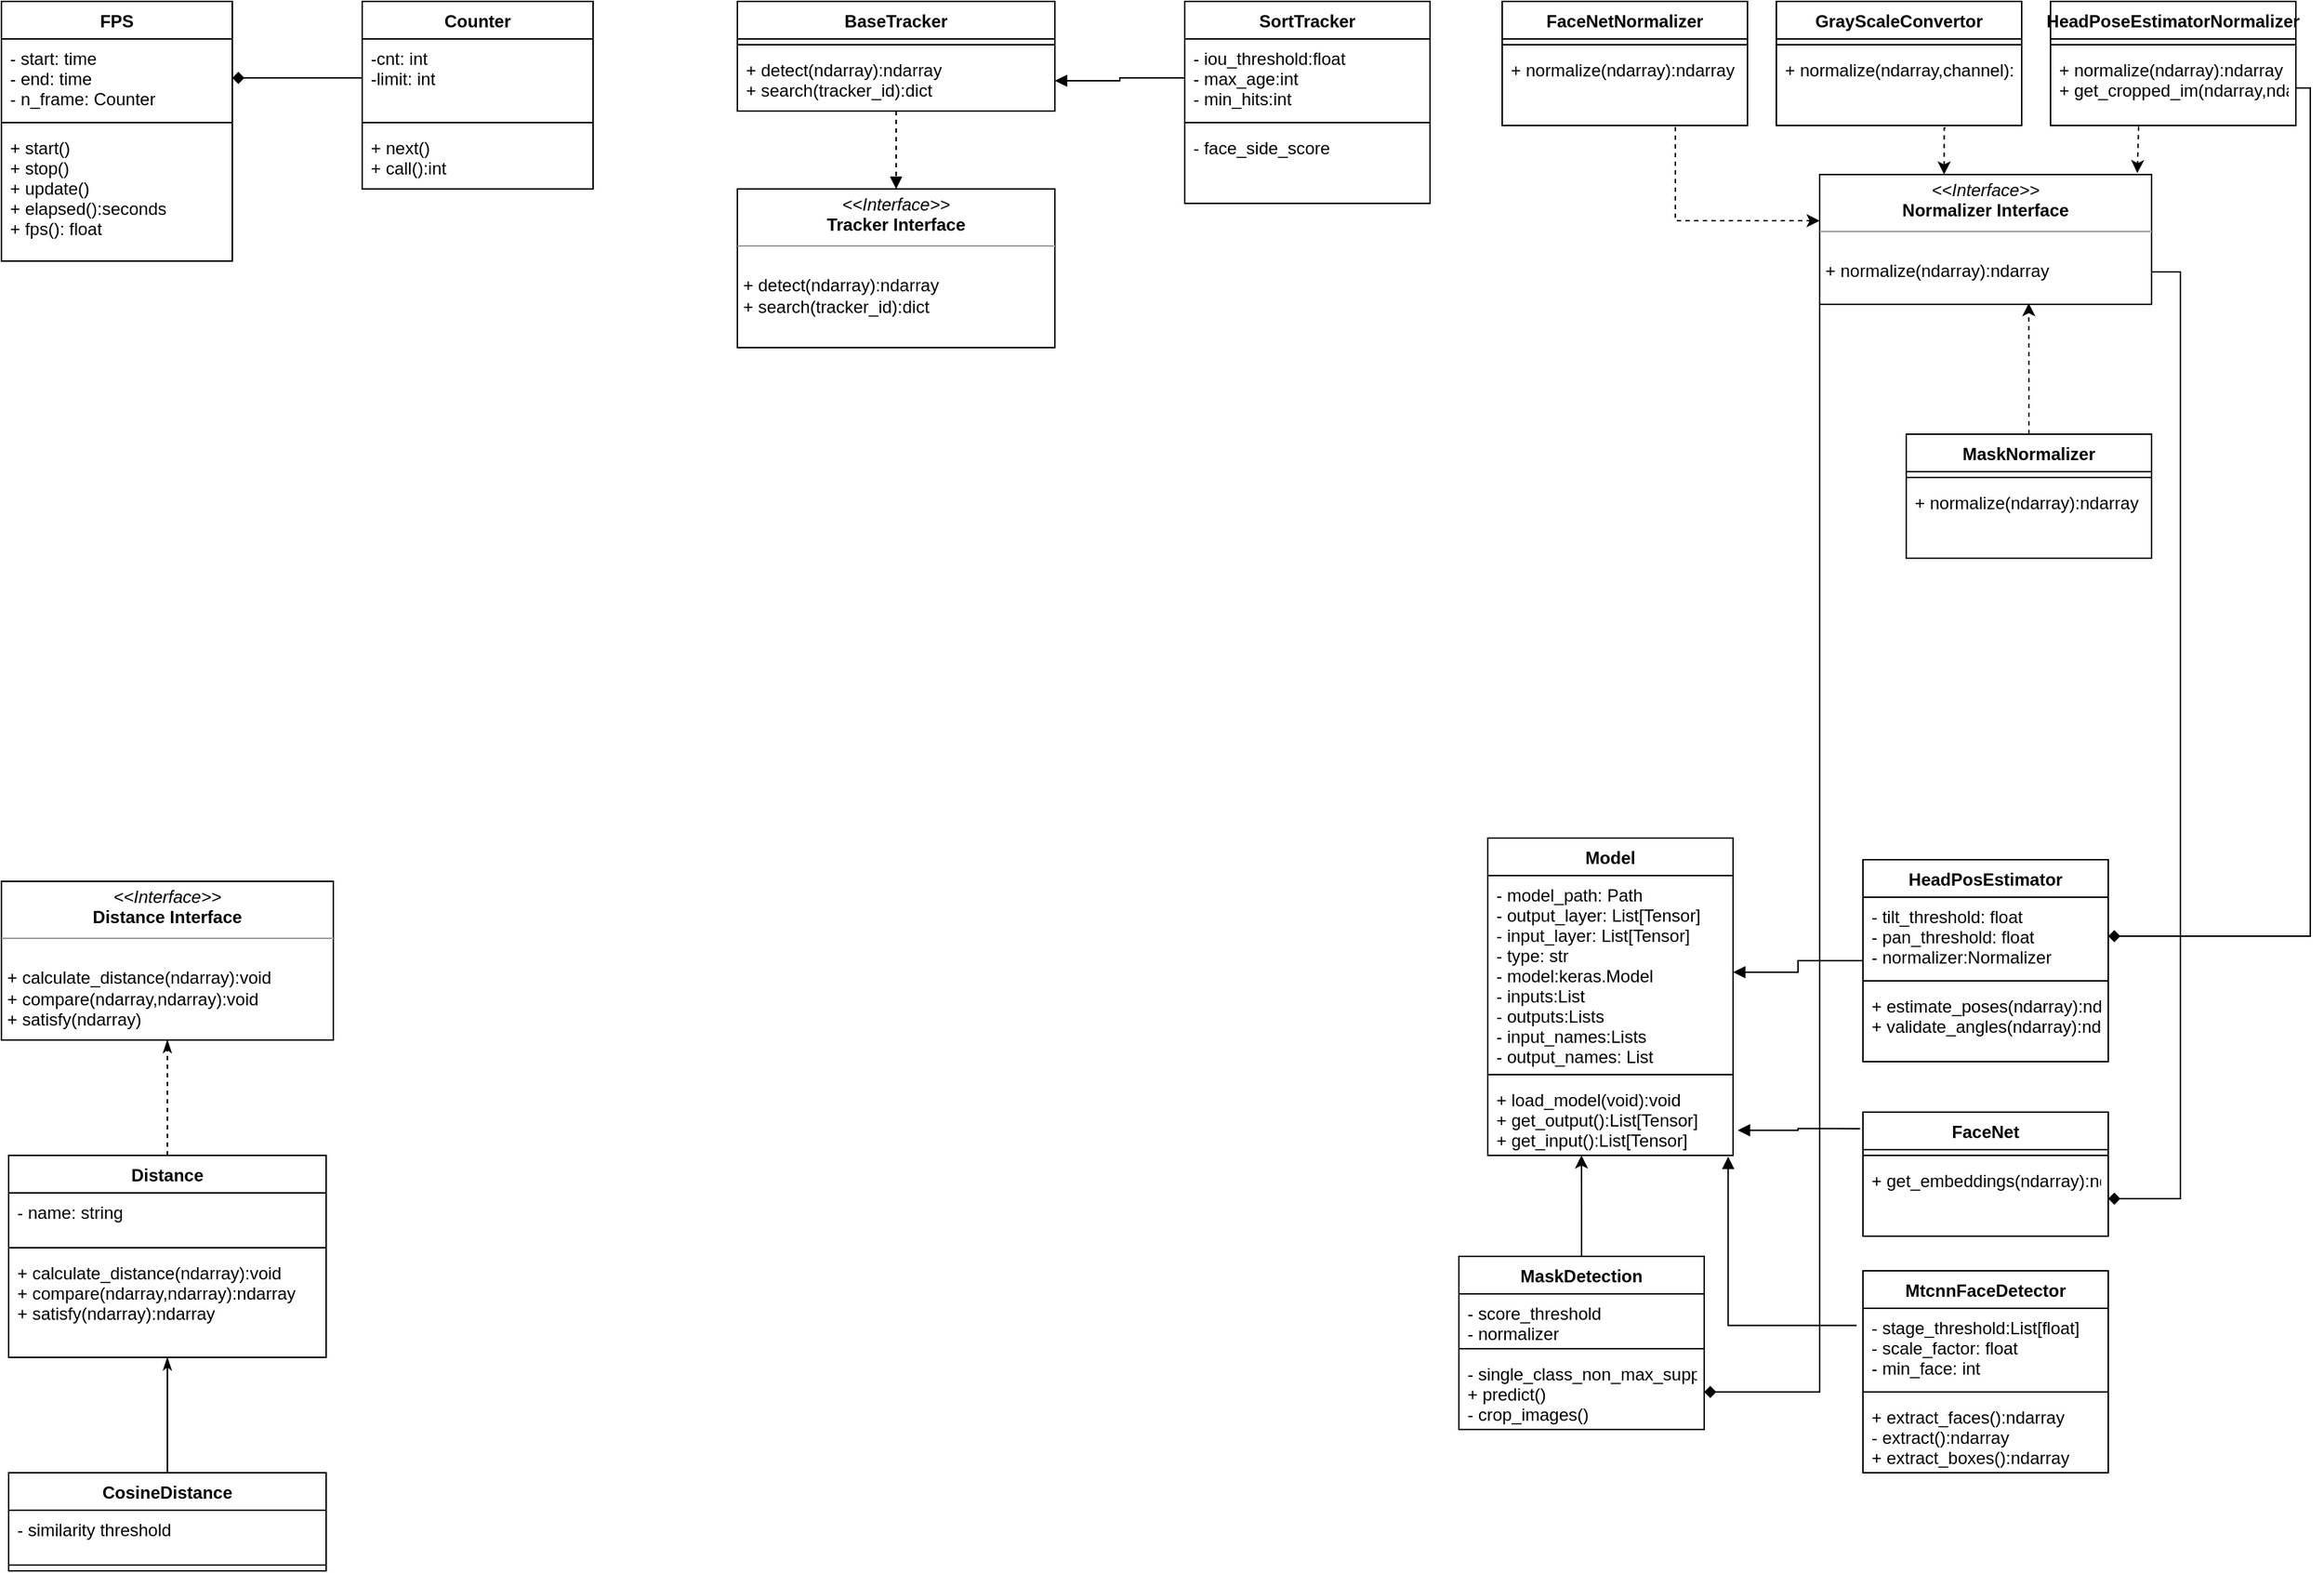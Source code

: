 <mxfile version="14.6.13" type="device" pages="2"><diagram id="ioDx4t1kLR7PihDhKr9o" name="Class Diagram"><mxGraphModel dx="2770" dy="1200" grid="1" gridSize="10" guides="1" tooltips="1" connect="1" arrows="1" fold="1" page="1" pageScale="1" pageWidth="1654" pageHeight="1169" math="0" shadow="0"><root><mxCell id="0"/><mxCell id="1" parent="0"/><mxCell id="wreu2PSSmDpoRhw2Tl52-1" value="FPS" style="swimlane;fontStyle=1;align=center;verticalAlign=top;childLayout=stackLayout;horizontal=1;startSize=26;horizontalStack=0;resizeParent=1;resizeParentMax=0;resizeLast=0;collapsible=1;marginBottom=0;" parent="1" vertex="1"><mxGeometry x="40" y="40" width="160" height="180" as="geometry"/></mxCell><mxCell id="wreu2PSSmDpoRhw2Tl52-2" value="- start: time&#10;- end: time&#10;- n_frame: Counter&#10;" style="text;strokeColor=none;fillColor=none;align=left;verticalAlign=top;spacingLeft=4;spacingRight=4;overflow=hidden;rotatable=0;points=[[0,0.5],[1,0.5]];portConstraint=eastwest;" parent="wreu2PSSmDpoRhw2Tl52-1" vertex="1"><mxGeometry y="26" width="160" height="54" as="geometry"/></mxCell><mxCell id="wreu2PSSmDpoRhw2Tl52-3" value="" style="line;strokeWidth=1;fillColor=none;align=left;verticalAlign=middle;spacingTop=-1;spacingLeft=3;spacingRight=3;rotatable=0;labelPosition=right;points=[];portConstraint=eastwest;" parent="wreu2PSSmDpoRhw2Tl52-1" vertex="1"><mxGeometry y="80" width="160" height="8" as="geometry"/></mxCell><mxCell id="wreu2PSSmDpoRhw2Tl52-4" value="+ start()&#10;+ stop()&#10;+ update()&#10;+ elapsed():seconds&#10;+ fps(): float" style="text;strokeColor=none;fillColor=none;align=left;verticalAlign=top;spacingLeft=4;spacingRight=4;overflow=hidden;rotatable=0;points=[[0,0.5],[1,0.5]];portConstraint=eastwest;" parent="wreu2PSSmDpoRhw2Tl52-1" vertex="1"><mxGeometry y="88" width="160" height="92" as="geometry"/></mxCell><mxCell id="wreu2PSSmDpoRhw2Tl52-5" value="Counter" style="swimlane;fontStyle=1;align=center;verticalAlign=top;childLayout=stackLayout;horizontal=1;startSize=26;horizontalStack=0;resizeParent=1;resizeParentMax=0;resizeLast=0;collapsible=1;marginBottom=0;" parent="1" vertex="1"><mxGeometry x="290" y="40" width="160" height="130" as="geometry"/></mxCell><mxCell id="wreu2PSSmDpoRhw2Tl52-6" value="-cnt: int &#10;-limit: int" style="text;strokeColor=none;fillColor=none;align=left;verticalAlign=top;spacingLeft=4;spacingRight=4;overflow=hidden;rotatable=0;points=[[0,0.5],[1,0.5]];portConstraint=eastwest;" parent="wreu2PSSmDpoRhw2Tl52-5" vertex="1"><mxGeometry y="26" width="160" height="54" as="geometry"/></mxCell><mxCell id="wreu2PSSmDpoRhw2Tl52-7" value="" style="line;strokeWidth=1;fillColor=none;align=left;verticalAlign=middle;spacingTop=-1;spacingLeft=3;spacingRight=3;rotatable=0;labelPosition=right;points=[];portConstraint=eastwest;" parent="wreu2PSSmDpoRhw2Tl52-5" vertex="1"><mxGeometry y="80" width="160" height="8" as="geometry"/></mxCell><mxCell id="wreu2PSSmDpoRhw2Tl52-8" value="+ next()&#10;+ call():int" style="text;strokeColor=none;fillColor=none;align=left;verticalAlign=top;spacingLeft=4;spacingRight=4;overflow=hidden;rotatable=0;points=[[0,0.5],[1,0.5]];portConstraint=eastwest;" parent="wreu2PSSmDpoRhw2Tl52-5" vertex="1"><mxGeometry y="88" width="160" height="42" as="geometry"/></mxCell><mxCell id="wreu2PSSmDpoRhw2Tl52-9" style="edgeStyle=orthogonalEdgeStyle;rounded=0;orthogonalLoop=1;jettySize=auto;html=1;endArrow=diamond;endFill=1;" parent="1" source="wreu2PSSmDpoRhw2Tl52-6" target="wreu2PSSmDpoRhw2Tl52-2" edge="1"><mxGeometry relative="1" as="geometry"/></mxCell><mxCell id="wreu2PSSmDpoRhw2Tl52-21" style="edgeStyle=orthogonalEdgeStyle;rounded=0;orthogonalLoop=1;jettySize=auto;html=1;entryX=0.5;entryY=1;entryDx=0;entryDy=0;endArrow=classicThin;endFill=1;dashed=1;" parent="1" source="wreu2PSSmDpoRhw2Tl52-10" target="wreu2PSSmDpoRhw2Tl52-20" edge="1"><mxGeometry relative="1" as="geometry"/></mxCell><mxCell id="wreu2PSSmDpoRhw2Tl52-10" value="Distance" style="swimlane;fontStyle=1;align=center;verticalAlign=top;childLayout=stackLayout;horizontal=1;startSize=26;horizontalStack=0;resizeParent=1;resizeParentMax=0;resizeLast=0;collapsible=1;marginBottom=0;" parent="1" vertex="1"><mxGeometry x="45" y="840" width="220" height="140" as="geometry"/></mxCell><mxCell id="wreu2PSSmDpoRhw2Tl52-11" value="- name: string" style="text;strokeColor=none;fillColor=none;align=left;verticalAlign=top;spacingLeft=4;spacingRight=4;overflow=hidden;rotatable=0;points=[[0,0.5],[1,0.5]];portConstraint=eastwest;" parent="wreu2PSSmDpoRhw2Tl52-10" vertex="1"><mxGeometry y="26" width="220" height="34" as="geometry"/></mxCell><mxCell id="wreu2PSSmDpoRhw2Tl52-12" value="" style="line;strokeWidth=1;fillColor=none;align=left;verticalAlign=middle;spacingTop=-1;spacingLeft=3;spacingRight=3;rotatable=0;labelPosition=right;points=[];portConstraint=eastwest;" parent="wreu2PSSmDpoRhw2Tl52-10" vertex="1"><mxGeometry y="60" width="220" height="8" as="geometry"/></mxCell><mxCell id="wreu2PSSmDpoRhw2Tl52-13" value="+ calculate_distance(ndarray):void&#10;+ compare(ndarray,ndarray):ndarray&#10;+ satisfy(ndarray):ndarray" style="text;strokeColor=none;fillColor=none;align=left;verticalAlign=top;spacingLeft=4;spacingRight=4;overflow=hidden;rotatable=0;points=[[0,0.5],[1,0.5]];portConstraint=eastwest;" parent="wreu2PSSmDpoRhw2Tl52-10" vertex="1"><mxGeometry y="68" width="220" height="72" as="geometry"/></mxCell><mxCell id="wreu2PSSmDpoRhw2Tl52-18" style="edgeStyle=orthogonalEdgeStyle;rounded=0;orthogonalLoop=1;jettySize=auto;html=1;entryX=0.5;entryY=1;entryDx=0;entryDy=0;endArrow=classicThin;endFill=1;" parent="1" source="wreu2PSSmDpoRhw2Tl52-14" target="wreu2PSSmDpoRhw2Tl52-10" edge="1"><mxGeometry relative="1" as="geometry"/></mxCell><mxCell id="wreu2PSSmDpoRhw2Tl52-14" value="CosineDistance" style="swimlane;fontStyle=1;align=center;verticalAlign=top;childLayout=stackLayout;horizontal=1;startSize=26;horizontalStack=0;resizeParent=1;resizeParentMax=0;resizeLast=0;collapsible=1;marginBottom=0;" parent="1" vertex="1"><mxGeometry x="45" y="1060" width="220" height="68" as="geometry"/></mxCell><mxCell id="wreu2PSSmDpoRhw2Tl52-15" value="- similarity threshold" style="text;strokeColor=none;fillColor=none;align=left;verticalAlign=top;spacingLeft=4;spacingRight=4;overflow=hidden;rotatable=0;points=[[0,0.5],[1,0.5]];portConstraint=eastwest;" parent="wreu2PSSmDpoRhw2Tl52-14" vertex="1"><mxGeometry y="26" width="220" height="34" as="geometry"/></mxCell><mxCell id="wreu2PSSmDpoRhw2Tl52-16" value="" style="line;strokeWidth=1;fillColor=none;align=left;verticalAlign=middle;spacingTop=-1;spacingLeft=3;spacingRight=3;rotatable=0;labelPosition=right;points=[];portConstraint=eastwest;" parent="wreu2PSSmDpoRhw2Tl52-14" vertex="1"><mxGeometry y="60" width="220" height="8" as="geometry"/></mxCell><mxCell id="wreu2PSSmDpoRhw2Tl52-20" value="&lt;p style=&quot;margin: 0px ; margin-top: 4px ; text-align: center&quot;&gt;&lt;i&gt;&amp;lt;&amp;lt;Interface&amp;gt;&amp;gt;&lt;/i&gt;&lt;br&gt;&lt;b&gt;Distance Interface&lt;/b&gt;&lt;/p&gt;&lt;hr size=&quot;1&quot;&gt;&lt;p style=&quot;margin: 0px ; margin-left: 4px&quot;&gt;&lt;br&gt;&lt;/p&gt;&lt;p style=&quot;margin: 0px ; margin-left: 4px&quot;&gt;+ calculate_distance(ndarray):void&lt;br&gt;&lt;/p&gt;&lt;p style=&quot;margin: 0px ; margin-left: 4px&quot;&gt;+ compare(ndarray,ndarray):void&lt;/p&gt;&lt;p style=&quot;margin: 0px ; margin-left: 4px&quot;&gt;+ satisfy(ndarray)&lt;/p&gt;" style="verticalAlign=top;align=left;overflow=fill;fontSize=12;fontFamily=Helvetica;html=1;" parent="1" vertex="1"><mxGeometry x="40" y="650" width="230" height="110" as="geometry"/></mxCell><mxCell id="wreu2PSSmDpoRhw2Tl52-26" value="Model" style="swimlane;fontStyle=1;align=center;verticalAlign=top;childLayout=stackLayout;horizontal=1;startSize=26;horizontalStack=0;resizeParent=1;resizeParentMax=0;resizeLast=0;collapsible=1;marginBottom=0;" parent="1" vertex="1"><mxGeometry x="1070" y="620" width="170" height="220" as="geometry"/></mxCell><mxCell id="wreu2PSSmDpoRhw2Tl52-27" value="- model_path: Path&#10;- output_layer: List[Tensor]&#10;- input_layer: List[Tensor]&#10;- type: str&#10;- model:keras.Model&#10;- inputs:List&#10;- outputs:Lists&#10;- input_names:Lists&#10;- output_names: List" style="text;strokeColor=none;fillColor=none;align=left;verticalAlign=top;spacingLeft=4;spacingRight=4;overflow=hidden;rotatable=0;points=[[0,0.5],[1,0.5]];portConstraint=eastwest;" parent="wreu2PSSmDpoRhw2Tl52-26" vertex="1"><mxGeometry y="26" width="170" height="134" as="geometry"/></mxCell><mxCell id="wreu2PSSmDpoRhw2Tl52-28" value="" style="line;strokeWidth=1;fillColor=none;align=left;verticalAlign=middle;spacingTop=-1;spacingLeft=3;spacingRight=3;rotatable=0;labelPosition=right;points=[];portConstraint=eastwest;" parent="wreu2PSSmDpoRhw2Tl52-26" vertex="1"><mxGeometry y="160" width="170" height="8" as="geometry"/></mxCell><mxCell id="wreu2PSSmDpoRhw2Tl52-29" value="+ load_model(void):void&#10;+ get_output():List[Tensor]&#10;+ get_input():List[Tensor]" style="text;strokeColor=none;fillColor=none;align=left;verticalAlign=top;spacingLeft=4;spacingRight=4;overflow=hidden;rotatable=0;points=[[0,0.5],[1,0.5]];portConstraint=eastwest;" parent="wreu2PSSmDpoRhw2Tl52-26" vertex="1"><mxGeometry y="168" width="170" height="52" as="geometry"/></mxCell><mxCell id="K_kBjda8ro2qMRVL2PFs-5" style="edgeStyle=orthogonalEdgeStyle;rounded=0;orthogonalLoop=1;jettySize=auto;html=1;entryX=0.98;entryY=1.016;entryDx=0;entryDy=0;entryPerimeter=0;endArrow=block;endFill=1;exitX=-0.026;exitY=0.22;exitDx=0;exitDy=0;exitPerimeter=0;" parent="1" source="K_kBjda8ro2qMRVL2PFs-2" target="wreu2PSSmDpoRhw2Tl52-29" edge="1"><mxGeometry relative="1" as="geometry"/></mxCell><mxCell id="K_kBjda8ro2qMRVL2PFs-1" value="MtcnnFaceDetector" style="swimlane;fontStyle=1;align=center;verticalAlign=top;childLayout=stackLayout;horizontal=1;startSize=26;horizontalStack=0;resizeParent=1;resizeParentMax=0;resizeLast=0;collapsible=1;marginBottom=0;" parent="1" vertex="1"><mxGeometry x="1330" y="920" width="170" height="140" as="geometry"/></mxCell><mxCell id="K_kBjda8ro2qMRVL2PFs-2" value="- stage_threshold:List[float]&#10;- scale_factor: float&#10;- min_face: int" style="text;strokeColor=none;fillColor=none;align=left;verticalAlign=top;spacingLeft=4;spacingRight=4;overflow=hidden;rotatable=0;points=[[0,0.5],[1,0.5]];portConstraint=eastwest;" parent="K_kBjda8ro2qMRVL2PFs-1" vertex="1"><mxGeometry y="26" width="170" height="54" as="geometry"/></mxCell><mxCell id="K_kBjda8ro2qMRVL2PFs-3" value="" style="line;strokeWidth=1;fillColor=none;align=left;verticalAlign=middle;spacingTop=-1;spacingLeft=3;spacingRight=3;rotatable=0;labelPosition=right;points=[];portConstraint=eastwest;" parent="K_kBjda8ro2qMRVL2PFs-1" vertex="1"><mxGeometry y="80" width="170" height="8" as="geometry"/></mxCell><mxCell id="K_kBjda8ro2qMRVL2PFs-4" value="+ extract_faces():ndarray&#10;- extract():ndarray&#10;+ extract_boxes():ndarray" style="text;strokeColor=none;fillColor=none;align=left;verticalAlign=top;spacingLeft=4;spacingRight=4;overflow=hidden;rotatable=0;points=[[0,0.5],[1,0.5]];portConstraint=eastwest;" parent="K_kBjda8ro2qMRVL2PFs-1" vertex="1"><mxGeometry y="88" width="170" height="52" as="geometry"/></mxCell><mxCell id="K_kBjda8ro2qMRVL2PFs-12" style="edgeStyle=orthogonalEdgeStyle;rounded=0;orthogonalLoop=1;jettySize=auto;html=1;exitX=-0.012;exitY=0.133;exitDx=0;exitDy=0;entryX=1.019;entryY=0.665;entryDx=0;entryDy=0;entryPerimeter=0;endArrow=block;endFill=1;exitPerimeter=0;" parent="1" source="K_kBjda8ro2qMRVL2PFs-6" target="wreu2PSSmDpoRhw2Tl52-29" edge="1"><mxGeometry relative="1" as="geometry"/></mxCell><mxCell id="K_kBjda8ro2qMRVL2PFs-6" value="FaceNet" style="swimlane;fontStyle=1;align=center;verticalAlign=top;childLayout=stackLayout;horizontal=1;startSize=26;horizontalStack=0;resizeParent=1;resizeParentMax=0;resizeLast=0;collapsible=1;marginBottom=0;" parent="1" vertex="1"><mxGeometry x="1330" y="810" width="170" height="86" as="geometry"/></mxCell><mxCell id="K_kBjda8ro2qMRVL2PFs-8" value="" style="line;strokeWidth=1;fillColor=none;align=left;verticalAlign=middle;spacingTop=-1;spacingLeft=3;spacingRight=3;rotatable=0;labelPosition=right;points=[];portConstraint=eastwest;" parent="K_kBjda8ro2qMRVL2PFs-6" vertex="1"><mxGeometry y="26" width="170" height="8" as="geometry"/></mxCell><mxCell id="K_kBjda8ro2qMRVL2PFs-9" value="+ get_embeddings(ndarray):ndarray" style="text;strokeColor=none;fillColor=none;align=left;verticalAlign=top;spacingLeft=4;spacingRight=4;overflow=hidden;rotatable=0;points=[[0,0.5],[1,0.5]];portConstraint=eastwest;" parent="K_kBjda8ro2qMRVL2PFs-6" vertex="1"><mxGeometry y="34" width="170" height="52" as="geometry"/></mxCell><mxCell id="K_kBjda8ro2qMRVL2PFs-25" value="&lt;p style=&quot;margin: 0px ; margin-top: 4px ; text-align: center&quot;&gt;&lt;i&gt;&amp;lt;&amp;lt;Interface&amp;gt;&amp;gt;&lt;/i&gt;&lt;br&gt;&lt;b&gt;Normalizer Interface&lt;/b&gt;&lt;/p&gt;&lt;hr size=&quot;1&quot;&gt;&lt;p style=&quot;margin: 0px ; margin-left: 4px&quot;&gt;&lt;br&gt;&lt;/p&gt;&lt;p style=&quot;margin: 0px ; margin-left: 4px&quot;&gt;+ normalize(ndarray):ndarray&lt;/p&gt;" style="verticalAlign=top;align=left;overflow=fill;fontSize=12;fontFamily=Helvetica;html=1;" parent="1" vertex="1"><mxGeometry x="1300" y="160" width="230" height="90" as="geometry"/></mxCell><mxCell id="K_kBjda8ro2qMRVL2PFs-30" style="edgeStyle=orthogonalEdgeStyle;rounded=0;orthogonalLoop=1;jettySize=auto;html=1;dashed=1;entryX=0;entryY=0.356;entryDx=0;entryDy=0;entryPerimeter=0;exitX=0.706;exitY=1.019;exitDx=0;exitDy=0;exitPerimeter=0;" parent="1" source="K_kBjda8ro2qMRVL2PFs-29" target="K_kBjda8ro2qMRVL2PFs-25" edge="1"><mxGeometry relative="1" as="geometry"><mxPoint x="1180" y="400" as="targetPoint"/></mxGeometry></mxCell><mxCell id="K_kBjda8ro2qMRVL2PFs-26" value="FaceNetNormalizer" style="swimlane;fontStyle=1;align=center;verticalAlign=top;childLayout=stackLayout;horizontal=1;startSize=26;horizontalStack=0;resizeParent=1;resizeParentMax=0;resizeLast=0;collapsible=1;marginBottom=0;" parent="1" vertex="1"><mxGeometry x="1080" y="40" width="170" height="86" as="geometry"/></mxCell><mxCell id="K_kBjda8ro2qMRVL2PFs-28" value="" style="line;strokeWidth=1;fillColor=none;align=left;verticalAlign=middle;spacingTop=-1;spacingLeft=3;spacingRight=3;rotatable=0;labelPosition=right;points=[];portConstraint=eastwest;" parent="K_kBjda8ro2qMRVL2PFs-26" vertex="1"><mxGeometry y="26" width="170" height="8" as="geometry"/></mxCell><mxCell id="K_kBjda8ro2qMRVL2PFs-29" value="+ normalize(ndarray):ndarray" style="text;strokeColor=none;fillColor=none;align=left;verticalAlign=top;spacingLeft=4;spacingRight=4;overflow=hidden;rotatable=0;points=[[0,0.5],[1,0.5]];portConstraint=eastwest;" parent="K_kBjda8ro2qMRVL2PFs-26" vertex="1"><mxGeometry y="34" width="170" height="52" as="geometry"/></mxCell><mxCell id="K_kBjda8ro2qMRVL2PFs-31" style="edgeStyle=orthogonalEdgeStyle;rounded=0;orthogonalLoop=1;jettySize=auto;html=1;entryX=1;entryY=0.5;entryDx=0;entryDy=0;endArrow=diamond;endFill=1;exitX=1;exitY=0.75;exitDx=0;exitDy=0;" parent="1" source="K_kBjda8ro2qMRVL2PFs-25" target="K_kBjda8ro2qMRVL2PFs-9" edge="1"><mxGeometry relative="1" as="geometry"/></mxCell><mxCell id="K_kBjda8ro2qMRVL2PFs-36" style="edgeStyle=orthogonalEdgeStyle;rounded=0;orthogonalLoop=1;jettySize=auto;html=1;endArrow=block;endFill=1;entryX=1;entryY=0.5;entryDx=0;entryDy=0;" parent="1" source="K_kBjda8ro2qMRVL2PFs-32" target="wreu2PSSmDpoRhw2Tl52-27" edge="1"><mxGeometry relative="1" as="geometry"/></mxCell><mxCell id="K_kBjda8ro2qMRVL2PFs-32" value="HeadPosEstimator" style="swimlane;fontStyle=1;align=center;verticalAlign=top;childLayout=stackLayout;horizontal=1;startSize=26;horizontalStack=0;resizeParent=1;resizeParentMax=0;resizeLast=0;collapsible=1;marginBottom=0;" parent="1" vertex="1"><mxGeometry x="1330" y="635" width="170" height="140" as="geometry"/></mxCell><mxCell id="K_kBjda8ro2qMRVL2PFs-33" value="- tilt_threshold: float&#10;- pan_threshold: float&#10;- normalizer:Normalizer" style="text;strokeColor=none;fillColor=none;align=left;verticalAlign=top;spacingLeft=4;spacingRight=4;overflow=hidden;rotatable=0;points=[[0,0.5],[1,0.5]];portConstraint=eastwest;" parent="K_kBjda8ro2qMRVL2PFs-32" vertex="1"><mxGeometry y="26" width="170" height="54" as="geometry"/></mxCell><mxCell id="K_kBjda8ro2qMRVL2PFs-34" value="" style="line;strokeWidth=1;fillColor=none;align=left;verticalAlign=middle;spacingTop=-1;spacingLeft=3;spacingRight=3;rotatable=0;labelPosition=right;points=[];portConstraint=eastwest;" parent="K_kBjda8ro2qMRVL2PFs-32" vertex="1"><mxGeometry y="80" width="170" height="8" as="geometry"/></mxCell><mxCell id="K_kBjda8ro2qMRVL2PFs-35" value="+ estimate_poses(ndarray):ndarray&#10;+ validate_angles(ndarray):ndarray" style="text;strokeColor=none;fillColor=none;align=left;verticalAlign=top;spacingLeft=4;spacingRight=4;overflow=hidden;rotatable=0;points=[[0,0.5],[1,0.5]];portConstraint=eastwest;" parent="K_kBjda8ro2qMRVL2PFs-32" vertex="1"><mxGeometry y="88" width="170" height="52" as="geometry"/></mxCell><mxCell id="3ZrQH54ywRHe5PkX6HpF-2" style="edgeStyle=orthogonalEdgeStyle;rounded=0;orthogonalLoop=1;jettySize=auto;html=1;exitX=0.5;exitY=1;exitDx=0;exitDy=0;entryX=0.5;entryY=0;entryDx=0;entryDy=0;dashed=1;endArrow=block;endFill=1;" parent="1" source="MUkswdJ3Oth9H6Z5eM94-1" target="3ZrQH54ywRHe5PkX6HpF-1" edge="1"><mxGeometry relative="1" as="geometry"/></mxCell><mxCell id="MUkswdJ3Oth9H6Z5eM94-1" value="BaseTracker" style="swimlane;fontStyle=1;align=center;verticalAlign=top;childLayout=stackLayout;horizontal=1;startSize=26;horizontalStack=0;resizeParent=1;resizeParentMax=0;resizeLast=0;collapsible=1;marginBottom=0;" parent="1" vertex="1"><mxGeometry x="550" y="40" width="220" height="76" as="geometry"/></mxCell><mxCell id="MUkswdJ3Oth9H6Z5eM94-3" value="" style="line;strokeWidth=1;fillColor=none;align=left;verticalAlign=middle;spacingTop=-1;spacingLeft=3;spacingRight=3;rotatable=0;labelPosition=right;points=[];portConstraint=eastwest;" parent="MUkswdJ3Oth9H6Z5eM94-1" vertex="1"><mxGeometry y="26" width="220" height="8" as="geometry"/></mxCell><mxCell id="MUkswdJ3Oth9H6Z5eM94-4" value="+ detect(ndarray):ndarray&#10;+ search(tracker_id):dict" style="text;strokeColor=none;fillColor=none;align=left;verticalAlign=top;spacingLeft=4;spacingRight=4;overflow=hidden;rotatable=0;points=[[0,0.5],[1,0.5]];portConstraint=eastwest;" parent="MUkswdJ3Oth9H6Z5eM94-1" vertex="1"><mxGeometry y="34" width="220" height="42" as="geometry"/></mxCell><mxCell id="3ZrQH54ywRHe5PkX6HpF-1" value="&lt;p style=&quot;margin: 0px ; margin-top: 4px ; text-align: center&quot;&gt;&lt;i&gt;&amp;lt;&amp;lt;Interface&amp;gt;&amp;gt;&lt;/i&gt;&lt;br&gt;&lt;b&gt;Tracker Interface&lt;/b&gt;&lt;/p&gt;&lt;hr size=&quot;1&quot;&gt;&lt;p style=&quot;margin: 0px ; margin-left: 4px&quot;&gt;&lt;br&gt;&lt;/p&gt;&lt;p style=&quot;margin: 0px ; margin-left: 4px&quot;&gt;+ detect(ndarray):ndarray&lt;br style=&quot;padding: 0px ; margin: 0px&quot;&gt;+ search(tracker_id):dict&lt;br&gt;&lt;/p&gt;" style="verticalAlign=top;align=left;overflow=fill;fontSize=12;fontFamily=Helvetica;html=1;" parent="1" vertex="1"><mxGeometry x="550" y="170" width="220" height="110" as="geometry"/></mxCell><mxCell id="3ZrQH54ywRHe5PkX6HpF-3" value="SortTracker" style="swimlane;fontStyle=1;align=center;verticalAlign=top;childLayout=stackLayout;horizontal=1;startSize=26;horizontalStack=0;resizeParent=1;resizeParentMax=0;resizeLast=0;collapsible=1;marginBottom=0;" parent="1" vertex="1"><mxGeometry x="860" y="40" width="170" height="140" as="geometry"/></mxCell><mxCell id="3ZrQH54ywRHe5PkX6HpF-4" value="- iou_threshold:float&#10;- max_age:int&#10;- min_hits:int" style="text;strokeColor=none;fillColor=none;align=left;verticalAlign=top;spacingLeft=4;spacingRight=4;overflow=hidden;rotatable=0;points=[[0,0.5],[1,0.5]];portConstraint=eastwest;" parent="3ZrQH54ywRHe5PkX6HpF-3" vertex="1"><mxGeometry y="26" width="170" height="54" as="geometry"/></mxCell><mxCell id="3ZrQH54ywRHe5PkX6HpF-5" value="" style="line;strokeWidth=1;fillColor=none;align=left;verticalAlign=middle;spacingTop=-1;spacingLeft=3;spacingRight=3;rotatable=0;labelPosition=right;points=[];portConstraint=eastwest;" parent="3ZrQH54ywRHe5PkX6HpF-3" vertex="1"><mxGeometry y="80" width="170" height="8" as="geometry"/></mxCell><mxCell id="3ZrQH54ywRHe5PkX6HpF-6" value="- face_side_score" style="text;strokeColor=none;fillColor=none;align=left;verticalAlign=top;spacingLeft=4;spacingRight=4;overflow=hidden;rotatable=0;points=[[0,0.5],[1,0.5]];portConstraint=eastwest;" parent="3ZrQH54ywRHe5PkX6HpF-3" vertex="1"><mxGeometry y="88" width="170" height="52" as="geometry"/></mxCell><mxCell id="3ZrQH54ywRHe5PkX6HpF-7" style="edgeStyle=orthogonalEdgeStyle;rounded=0;orthogonalLoop=1;jettySize=auto;html=1;entryX=1;entryY=0.5;entryDx=0;entryDy=0;endArrow=block;endFill=1;" parent="1" source="3ZrQH54ywRHe5PkX6HpF-4" target="MUkswdJ3Oth9H6Z5eM94-4" edge="1"><mxGeometry relative="1" as="geometry"/></mxCell><mxCell id="-sRBtA_p7bg485yX3z_8-4" style="edgeStyle=orthogonalEdgeStyle;rounded=0;orthogonalLoop=1;jettySize=auto;html=1;exitX=0.69;exitY=1.032;exitDx=0;exitDy=0;entryX=0.375;entryY=0;entryDx=0;entryDy=0;dashed=1;entryPerimeter=0;exitPerimeter=0;" parent="1" source="-sRBtA_p7bg485yX3z_8-3" target="K_kBjda8ro2qMRVL2PFs-25" edge="1"><mxGeometry relative="1" as="geometry"/></mxCell><mxCell id="-sRBtA_p7bg485yX3z_8-1" value="GrayScaleConvertor" style="swimlane;fontStyle=1;align=center;verticalAlign=top;childLayout=stackLayout;horizontal=1;startSize=26;horizontalStack=0;resizeParent=1;resizeParentMax=0;resizeLast=0;collapsible=1;marginBottom=0;" parent="1" vertex="1"><mxGeometry x="1270" y="40" width="170" height="86" as="geometry"/></mxCell><mxCell id="-sRBtA_p7bg485yX3z_8-2" value="" style="line;strokeWidth=1;fillColor=none;align=left;verticalAlign=middle;spacingTop=-1;spacingLeft=3;spacingRight=3;rotatable=0;labelPosition=right;points=[];portConstraint=eastwest;" parent="-sRBtA_p7bg485yX3z_8-1" vertex="1"><mxGeometry y="26" width="170" height="8" as="geometry"/></mxCell><mxCell id="-sRBtA_p7bg485yX3z_8-3" value="+ normalize(ndarray,channel):ndarray" style="text;strokeColor=none;fillColor=none;align=left;verticalAlign=top;spacingLeft=4;spacingRight=4;overflow=hidden;rotatable=0;points=[[0,0.5],[1,0.5]];portConstraint=eastwest;" parent="-sRBtA_p7bg485yX3z_8-1" vertex="1"><mxGeometry y="34" width="170" height="52" as="geometry"/></mxCell><mxCell id="dp2MA66v-4bph2-77mdk-1" value="HeadPoseEstimatorNormalizer" style="swimlane;fontStyle=1;align=center;verticalAlign=top;childLayout=stackLayout;horizontal=1;startSize=26;horizontalStack=0;resizeParent=1;resizeParentMax=0;resizeLast=0;collapsible=1;marginBottom=0;" parent="1" vertex="1"><mxGeometry x="1460" y="40" width="170" height="86" as="geometry"/></mxCell><mxCell id="dp2MA66v-4bph2-77mdk-2" value="" style="line;strokeWidth=1;fillColor=none;align=left;verticalAlign=middle;spacingTop=-1;spacingLeft=3;spacingRight=3;rotatable=0;labelPosition=right;points=[];portConstraint=eastwest;" parent="dp2MA66v-4bph2-77mdk-1" vertex="1"><mxGeometry y="26" width="170" height="8" as="geometry"/></mxCell><mxCell id="dp2MA66v-4bph2-77mdk-3" value="+ normalize(ndarray):ndarray&#10;+ get_cropped_im(ndarray,ndarray)" style="text;strokeColor=none;fillColor=none;align=left;verticalAlign=top;spacingLeft=4;spacingRight=4;overflow=hidden;rotatable=0;points=[[0,0.5],[1,0.5]];portConstraint=eastwest;" parent="dp2MA66v-4bph2-77mdk-1" vertex="1"><mxGeometry y="34" width="170" height="52" as="geometry"/></mxCell><mxCell id="dp2MA66v-4bph2-77mdk-4" style="edgeStyle=orthogonalEdgeStyle;rounded=0;orthogonalLoop=1;jettySize=auto;html=1;entryX=0.957;entryY=-0.011;entryDx=0;entryDy=0;dashed=1;entryPerimeter=0;exitX=0.359;exitY=1.013;exitDx=0;exitDy=0;exitPerimeter=0;" parent="1" source="dp2MA66v-4bph2-77mdk-3" target="K_kBjda8ro2qMRVL2PFs-25" edge="1"><mxGeometry relative="1" as="geometry"/></mxCell><mxCell id="gNW3iZ1cRm_ejj1K_tT4-2" style="edgeStyle=orthogonalEdgeStyle;rounded=0;orthogonalLoop=1;jettySize=auto;html=1;entryX=1;entryY=0.5;entryDx=0;entryDy=0;endArrow=diamond;endFill=1;" parent="1" source="dp2MA66v-4bph2-77mdk-3" target="K_kBjda8ro2qMRVL2PFs-33" edge="1"><mxGeometry relative="1" as="geometry"><Array as="points"><mxPoint x="1640" y="100"/><mxPoint x="1640" y="688"/></Array></mxGeometry></mxCell><mxCell id="ibeDjsntx3R6uLXlXJgH-5" style="edgeStyle=orthogonalEdgeStyle;rounded=0;orthogonalLoop=1;jettySize=auto;html=1;entryX=0.382;entryY=1;entryDx=0;entryDy=0;entryPerimeter=0;" parent="1" source="ibeDjsntx3R6uLXlXJgH-1" target="wreu2PSSmDpoRhw2Tl52-29" edge="1"><mxGeometry relative="1" as="geometry"/></mxCell><mxCell id="ibeDjsntx3R6uLXlXJgH-1" value="MaskDetection" style="swimlane;fontStyle=1;align=center;verticalAlign=top;childLayout=stackLayout;horizontal=1;startSize=26;horizontalStack=0;resizeParent=1;resizeParentMax=0;resizeLast=0;collapsible=1;marginBottom=0;" parent="1" vertex="1"><mxGeometry x="1050" y="910" width="170" height="120" as="geometry"/></mxCell><mxCell id="ibeDjsntx3R6uLXlXJgH-2" value="- score_threshold&#10;- normalizer" style="text;strokeColor=none;fillColor=none;align=left;verticalAlign=top;spacingLeft=4;spacingRight=4;overflow=hidden;rotatable=0;points=[[0,0.5],[1,0.5]];portConstraint=eastwest;" parent="ibeDjsntx3R6uLXlXJgH-1" vertex="1"><mxGeometry y="26" width="170" height="34" as="geometry"/></mxCell><mxCell id="ibeDjsntx3R6uLXlXJgH-3" value="" style="line;strokeWidth=1;fillColor=none;align=left;verticalAlign=middle;spacingTop=-1;spacingLeft=3;spacingRight=3;rotatable=0;labelPosition=right;points=[];portConstraint=eastwest;" parent="ibeDjsntx3R6uLXlXJgH-1" vertex="1"><mxGeometry y="60" width="170" height="8" as="geometry"/></mxCell><mxCell id="ibeDjsntx3R6uLXlXJgH-4" value="- single_class_non_max_suppression()&#10;+ predict()&#10;- crop_images()" style="text;strokeColor=none;fillColor=none;align=left;verticalAlign=top;spacingLeft=4;spacingRight=4;overflow=hidden;rotatable=0;points=[[0,0.5],[1,0.5]];portConstraint=eastwest;" parent="ibeDjsntx3R6uLXlXJgH-1" vertex="1"><mxGeometry y="68" width="170" height="52" as="geometry"/></mxCell><mxCell id="ibeDjsntx3R6uLXlXJgH-9" style="edgeStyle=orthogonalEdgeStyle;rounded=0;orthogonalLoop=1;jettySize=auto;html=1;entryX=0.63;entryY=0.991;entryDx=0;entryDy=0;entryPerimeter=0;dashed=1;" parent="1" source="ibeDjsntx3R6uLXlXJgH-6" target="K_kBjda8ro2qMRVL2PFs-25" edge="1"><mxGeometry relative="1" as="geometry"/></mxCell><mxCell id="ibeDjsntx3R6uLXlXJgH-6" value="MaskNormalizer" style="swimlane;fontStyle=1;align=center;verticalAlign=top;childLayout=stackLayout;horizontal=1;startSize=26;horizontalStack=0;resizeParent=1;resizeParentMax=0;resizeLast=0;collapsible=1;marginBottom=0;" parent="1" vertex="1"><mxGeometry x="1360" y="340" width="170" height="86" as="geometry"/></mxCell><mxCell id="ibeDjsntx3R6uLXlXJgH-7" value="" style="line;strokeWidth=1;fillColor=none;align=left;verticalAlign=middle;spacingTop=-1;spacingLeft=3;spacingRight=3;rotatable=0;labelPosition=right;points=[];portConstraint=eastwest;" parent="ibeDjsntx3R6uLXlXJgH-6" vertex="1"><mxGeometry y="26" width="170" height="8" as="geometry"/></mxCell><mxCell id="ibeDjsntx3R6uLXlXJgH-8" value="+ normalize(ndarray):ndarray" style="text;strokeColor=none;fillColor=none;align=left;verticalAlign=top;spacingLeft=4;spacingRight=4;overflow=hidden;rotatable=0;points=[[0,0.5],[1,0.5]];portConstraint=eastwest;" parent="ibeDjsntx3R6uLXlXJgH-6" vertex="1"><mxGeometry y="34" width="170" height="52" as="geometry"/></mxCell><mxCell id="ibeDjsntx3R6uLXlXJgH-10" style="edgeStyle=orthogonalEdgeStyle;rounded=0;orthogonalLoop=1;jettySize=auto;html=1;exitX=0;exitY=1;exitDx=0;exitDy=0;endArrow=diamond;endFill=1;" parent="1" source="K_kBjda8ro2qMRVL2PFs-25" target="ibeDjsntx3R6uLXlXJgH-4" edge="1"><mxGeometry relative="1" as="geometry"/></mxCell></root></mxGraphModel></diagram><diagram id="Yscv3U_44iRrN5mDkPyt" name="Source Class Diagram"><mxGraphModel dx="1679" dy="686" grid="1" gridSize="10" guides="1" tooltips="1" connect="1" arrows="1" fold="1" page="1" pageScale="1" pageWidth="1654" pageHeight="1169" math="0" shadow="0"><root><mxCell id="kXmHtqL-78ZVMshqxwqQ-0"/><mxCell id="kXmHtqL-78ZVMshqxwqQ-1" parent="kXmHtqL-78ZVMshqxwqQ-0"/><mxCell id="txvWvAqRy7ix2UhxZjUK-0" value="BaseSource" style="swimlane;fontStyle=1;align=center;verticalAlign=top;childLayout=stackLayout;horizontal=1;startSize=26;horizontalStack=0;resizeParent=1;resizeParentMax=0;resizeLast=0;collapsible=1;marginBottom=0;" parent="kXmHtqL-78ZVMshqxwqQ-1" vertex="1"><mxGeometry x="500" y="415" width="170" height="320" as="geometry"/></mxCell><mxCell id="txvWvAqRy7ix2UhxZjUK-1" value="- id: str&#10;- src: str&#10;- size: tuple[int,int]&#10;- origin_size: tuple[int,int]&#10;- source: VideoSource&#10;- manager: BaseManager&#10;- source_type: str&#10;- thread: Thread&#10;- queue_frame: Queue&#10;- queue_size: int&#10;- last_modify_time:Time&#10;- serializer" style="text;strokeColor=none;fillColor=none;align=left;verticalAlign=top;spacingLeft=4;spacingRight=4;overflow=hidden;rotatable=0;points=[[0,0.5],[1,0.5]];portConstraint=eastwest;" parent="txvWvAqRy7ix2UhxZjUK-0" vertex="1"><mxGeometry y="26" width="170" height="174" as="geometry"/></mxCell><mxCell id="txvWvAqRy7ix2UhxZjUK-2" value="" style="line;strokeWidth=1;fillColor=none;align=left;verticalAlign=middle;spacingTop=-1;spacingLeft=3;spacingRight=3;rotatable=0;labelPosition=right;points=[];portConstraint=eastwest;" parent="txvWvAqRy7ix2UhxZjUK-0" vertex="1"><mxGeometry y="200" width="170" height="8" as="geometry"/></mxCell><mxCell id="txvWvAqRy7ix2UhxZjUK-3" value="+ read()&#10;+ isOpened()&#10;+ realease()&#10;+ reset()&#10;+ test()&#10;+ modify()&#10;+ last_modify_time()&#10;" style="text;strokeColor=none;fillColor=none;align=left;verticalAlign=top;spacingLeft=4;spacingRight=4;overflow=hidden;rotatable=0;points=[[0,0.5],[1,0.5]];portConstraint=eastwest;" parent="txvWvAqRy7ix2UhxZjUK-0" vertex="1"><mxGeometry y="208" width="170" height="112" as="geometry"/></mxCell><mxCell id="plndb7r1Y6I4Ov55uSkf-6" value="SourcePool" style="swimlane;fontStyle=1;align=center;verticalAlign=top;childLayout=stackLayout;horizontal=1;startSize=26;horizontalStack=0;resizeParent=1;resizeParentMax=0;resizeLast=0;collapsible=1;marginBottom=0;" parent="kXmHtqL-78ZVMshqxwqQ-1" vertex="1"><mxGeometry x="1120" y="640" width="170" height="220" as="geometry"/></mxCell><mxCell id="plndb7r1Y6I4Ov55uSkf-7" value="- priority_queue_list:PQueue" style="text;strokeColor=none;fillColor=none;align=left;verticalAlign=top;spacingLeft=4;spacingRight=4;overflow=hidden;rotatable=0;points=[[0,0.5],[1,0.5]];portConstraint=eastwest;" parent="plndb7r1Y6I4Ov55uSkf-6" vertex="1"><mxGeometry y="26" width="170" height="84" as="geometry"/></mxCell><mxCell id="plndb7r1Y6I4Ov55uSkf-8" value="" style="line;strokeWidth=1;fillColor=none;align=left;verticalAlign=middle;spacingTop=-1;spacingLeft=3;spacingRight=3;rotatable=0;labelPosition=right;points=[];portConstraint=eastwest;" parent="plndb7r1Y6I4Ov55uSkf-6" vertex="1"><mxGeometry y="110" width="170" height="28" as="geometry"/></mxCell><mxCell id="plndb7r1Y6I4Ov55uSkf-9" value="+ add_new_source()&#10;+ status()&#10;+ next_frame()&#10;+ update()" style="text;strokeColor=none;fillColor=none;align=left;verticalAlign=top;spacingLeft=4;spacingRight=4;overflow=hidden;rotatable=0;points=[[0,0.5],[1,0.5]];portConstraint=eastwest;" parent="plndb7r1Y6I4Ov55uSkf-6" vertex="1"><mxGeometry y="138" width="170" height="82" as="geometry"/></mxCell><mxCell id="JeJgDriFRfkAN8c6ZvaS-8" style="edgeStyle=orthogonalEdgeStyle;rounded=0;orthogonalLoop=1;jettySize=auto;html=1;endArrow=block;endFill=1;" parent="kXmHtqL-78ZVMshqxwqQ-1" source="JeJgDriFRfkAN8c6ZvaS-0" target="JeJgDriFRfkAN8c6ZvaS-5" edge="1"><mxGeometry relative="1" as="geometry"/></mxCell><mxCell id="JeJgDriFRfkAN8c6ZvaS-0" value="Image" style="swimlane;fontStyle=1;align=center;verticalAlign=top;childLayout=stackLayout;horizontal=1;startSize=26;horizontalStack=0;resizeParent=1;resizeParentMax=0;resizeLast=0;collapsible=1;marginBottom=0;" parent="kXmHtqL-78ZVMshqxwqQ-1" vertex="1"><mxGeometry x="340" y="100" width="170" height="150" as="geometry"/></mxCell><mxCell id="JeJgDriFRfkAN8c6ZvaS-1" value="- output_size: tuple&#10;- file_path&#10;- in_memory:bool" style="text;strokeColor=none;fillColor=none;align=left;verticalAlign=top;spacingLeft=4;spacingRight=4;overflow=hidden;rotatable=0;points=[[0,0.5],[1,0.5]];portConstraint=eastwest;" parent="JeJgDriFRfkAN8c6ZvaS-0" vertex="1"><mxGeometry y="26" width="170" height="64" as="geometry"/></mxCell><mxCell id="JeJgDriFRfkAN8c6ZvaS-2" value="" style="line;strokeWidth=1;fillColor=none;align=left;verticalAlign=middle;spacingTop=-1;spacingLeft=3;spacingRight=3;rotatable=0;labelPosition=right;points=[];portConstraint=eastwest;" parent="JeJgDriFRfkAN8c6ZvaS-0" vertex="1"><mxGeometry y="90" width="170" height="8" as="geometry"/></mxCell><mxCell id="JeJgDriFRfkAN8c6ZvaS-3" value="+ check_file_existence():bool&#10;+ read_image():void&#10;+ write_image(Path):void" style="text;strokeColor=none;fillColor=none;align=left;verticalAlign=top;spacingLeft=4;spacingRight=4;overflow=hidden;rotatable=0;points=[[0,0.5],[1,0.5]];portConstraint=eastwest;" parent="JeJgDriFRfkAN8c6ZvaS-0" vertex="1"><mxGeometry y="98" width="170" height="52" as="geometry"/></mxCell><mxCell id="JeJgDriFRfkAN8c6ZvaS-4" value="BaseImage" style="swimlane;fontStyle=1;align=center;verticalAlign=top;childLayout=stackLayout;horizontal=1;startSize=26;horizontalStack=0;resizeParent=1;resizeParentMax=0;resizeLast=0;collapsible=1;marginBottom=0;" parent="kXmHtqL-78ZVMshqxwqQ-1" vertex="1"><mxGeometry x="120" y="122" width="170" height="120" as="geometry"/></mxCell><mxCell id="JeJgDriFRfkAN8c6ZvaS-5" value="- origin_size:tuple&#10;- pixel_array:ndarray&#10;- dtype: str" style="text;strokeColor=none;fillColor=none;align=left;verticalAlign=top;spacingLeft=4;spacingRight=4;overflow=hidden;rotatable=0;points=[[0,0.5],[1,0.5]];portConstraint=eastwest;" parent="JeJgDriFRfkAN8c6ZvaS-4" vertex="1"><mxGeometry y="26" width="170" height="54" as="geometry"/></mxCell><mxCell id="JeJgDriFRfkAN8c6ZvaS-6" value="" style="line;strokeWidth=1;fillColor=none;align=left;verticalAlign=middle;spacingTop=-1;spacingLeft=3;spacingRight=3;rotatable=0;labelPosition=right;points=[];portConstraint=eastwest;" parent="JeJgDriFRfkAN8c6ZvaS-4" vertex="1"><mxGeometry y="80" width="170" height="8" as="geometry"/></mxCell><mxCell id="JeJgDriFRfkAN8c6ZvaS-7" value="+ get_pixel():ndarray" style="text;strokeColor=none;fillColor=none;align=left;verticalAlign=top;spacingLeft=4;spacingRight=4;overflow=hidden;rotatable=0;points=[[0,0.5],[1,0.5]];portConstraint=eastwest;" parent="JeJgDriFRfkAN8c6ZvaS-4" vertex="1"><mxGeometry y="88" width="170" height="32" as="geometry"/></mxCell><mxCell id="JeJgDriFRfkAN8c6ZvaS-13" style="edgeStyle=orthogonalEdgeStyle;rounded=0;orthogonalLoop=1;jettySize=auto;html=1;entryX=0.497;entryY=0.977;entryDx=0;entryDy=0;entryPerimeter=0;endArrow=block;endFill=1;" parent="kXmHtqL-78ZVMshqxwqQ-1" source="JeJgDriFRfkAN8c6ZvaS-9" target="JeJgDriFRfkAN8c6ZvaS-7" edge="1"><mxGeometry relative="1" as="geometry"/></mxCell><mxCell id="JeJgDriFRfkAN8c6ZvaS-9" value="SouceImage" style="swimlane;fontStyle=1;align=center;verticalAlign=top;childLayout=stackLayout;horizontal=1;startSize=26;horizontalStack=0;resizeParent=1;resizeParentMax=0;resizeLast=0;collapsible=1;marginBottom=0;" parent="kXmHtqL-78ZVMshqxwqQ-1" vertex="1"><mxGeometry x="120" y="370" width="170" height="120" as="geometry"/></mxCell><mxCell id="JeJgDriFRfkAN8c6ZvaS-10" value="- time_stamp:TimeStamp" style="text;strokeColor=none;fillColor=none;align=left;verticalAlign=top;spacingLeft=4;spacingRight=4;overflow=hidden;rotatable=0;points=[[0,0.5],[1,0.5]];portConstraint=eastwest;" parent="JeJgDriFRfkAN8c6ZvaS-9" vertex="1"><mxGeometry y="26" width="170" height="34" as="geometry"/></mxCell><mxCell id="JeJgDriFRfkAN8c6ZvaS-11" value="" style="line;strokeWidth=1;fillColor=none;align=left;verticalAlign=middle;spacingTop=-1;spacingLeft=3;spacingRight=3;rotatable=0;labelPosition=right;points=[];portConstraint=eastwest;" parent="JeJgDriFRfkAN8c6ZvaS-9" vertex="1"><mxGeometry y="60" width="170" height="8" as="geometry"/></mxCell><mxCell id="JeJgDriFRfkAN8c6ZvaS-12" value="+ check_file_existence():bool&#10;+ read_image():void&#10;+ write_image(Path):void" style="text;strokeColor=none;fillColor=none;align=left;verticalAlign=top;spacingLeft=4;spacingRight=4;overflow=hidden;rotatable=0;points=[[0,0.5],[1,0.5]];portConstraint=eastwest;" parent="JeJgDriFRfkAN8c6ZvaS-9" vertex="1"><mxGeometry y="68" width="170" height="52" as="geometry"/></mxCell><mxCell id="HHAfSMSAi-S5_jN9WSUA-1" style="edgeStyle=orthogonalEdgeStyle;rounded=0;orthogonalLoop=1;jettySize=auto;html=1;endArrow=diamond;endFill=1;entryX=0.006;entryY=0.112;entryDx=0;entryDy=0;entryPerimeter=0;" parent="kXmHtqL-78ZVMshqxwqQ-1" source="JeJgDriFRfkAN8c6ZvaS-12" target="txvWvAqRy7ix2UhxZjUK-1" edge="1"><mxGeometry relative="1" as="geometry"/></mxCell><mxCell id="8QlQjbGy_Jj_bKhjdL7o-4" style="edgeStyle=orthogonalEdgeStyle;rounded=0;orthogonalLoop=1;jettySize=auto;html=1;entryX=0.506;entryY=1;entryDx=0;entryDy=0;entryPerimeter=0;endArrow=diamond;endFill=1;" parent="kXmHtqL-78ZVMshqxwqQ-1" source="tC_42NkoCba02MhDzQ9M-0" target="txvWvAqRy7ix2UhxZjUK-3" edge="1"><mxGeometry relative="1" as="geometry"/></mxCell><mxCell id="tC_42NkoCba02MhDzQ9M-0" value="BaseSerializer" style="swimlane;fontStyle=1;align=center;verticalAlign=top;childLayout=stackLayout;horizontal=1;startSize=26;horizontalStack=0;resizeParent=1;resizeParentMax=0;resizeLast=0;collapsible=1;marginBottom=0;" parent="kXmHtqL-78ZVMshqxwqQ-1" vertex="1"><mxGeometry x="500" y="810" width="170" height="120" as="geometry"/></mxCell><mxCell id="tC_42NkoCba02MhDzQ9M-1" value="- fields: List[Field]&#10;- name: str" style="text;strokeColor=none;fillColor=none;align=left;verticalAlign=top;spacingLeft=4;spacingRight=4;overflow=hidden;rotatable=0;points=[[0,0.5],[1,0.5]];portConstraint=eastwest;" parent="tC_42NkoCba02MhDzQ9M-0" vertex="1"><mxGeometry y="26" width="170" height="44" as="geometry"/></mxCell><mxCell id="tC_42NkoCba02MhDzQ9M-2" value="" style="line;strokeWidth=1;fillColor=none;align=left;verticalAlign=middle;spacingTop=-1;spacingLeft=3;spacingRight=3;rotatable=0;labelPosition=right;points=[];portConstraint=eastwest;" parent="tC_42NkoCba02MhDzQ9M-0" vertex="1"><mxGeometry y="70" width="170" height="8" as="geometry"/></mxCell><mxCell id="tC_42NkoCba02MhDzQ9M-3" value="+ validate():bool&#10;+ cleaned_data" style="text;strokeColor=none;fillColor=none;align=left;verticalAlign=top;spacingLeft=4;spacingRight=4;overflow=hidden;rotatable=0;points=[[0,0.5],[1,0.5]];portConstraint=eastwest;" parent="tC_42NkoCba02MhDzQ9M-0" vertex="1"><mxGeometry y="78" width="170" height="42" as="geometry"/></mxCell><mxCell id="8QlQjbGy_Jj_bKhjdL7o-1" style="edgeStyle=orthogonalEdgeStyle;rounded=0;orthogonalLoop=1;jettySize=auto;html=1;entryX=0.611;entryY=1.007;entryDx=0;entryDy=0;entryPerimeter=0;endArrow=block;endFill=1;dashed=1;" parent="kXmHtqL-78ZVMshqxwqQ-1" source="tC_42NkoCba02MhDzQ9M-4" target="8QlQjbGy_Jj_bKhjdL7o-0" edge="1"><mxGeometry relative="1" as="geometry"/></mxCell><mxCell id="tC_42NkoCba02MhDzQ9M-4" value="BaseField" style="swimlane;fontStyle=1;align=center;verticalAlign=top;childLayout=stackLayout;horizontal=1;startSize=26;horizontalStack=0;resizeParent=1;resizeParentMax=0;resizeLast=0;collapsible=1;marginBottom=0;" parent="kXmHtqL-78ZVMshqxwqQ-1" vertex="1"><mxGeometry x="110" y="720" width="170" height="150" as="geometry"/></mxCell><mxCell id="tC_42NkoCba02MhDzQ9M-5" value="- name: str&#10;- dtype: Type&#10;- required: bool&#10;- value:str" style="text;strokeColor=none;fillColor=none;align=left;verticalAlign=top;spacingLeft=4;spacingRight=4;overflow=hidden;rotatable=0;points=[[0,0.5],[1,0.5]];portConstraint=eastwest;" parent="tC_42NkoCba02MhDzQ9M-4" vertex="1"><mxGeometry y="26" width="170" height="64" as="geometry"/></mxCell><mxCell id="tC_42NkoCba02MhDzQ9M-6" value="" style="line;strokeWidth=1;fillColor=none;align=left;verticalAlign=middle;spacingTop=-1;spacingLeft=3;spacingRight=3;rotatable=0;labelPosition=right;points=[];portConstraint=eastwest;" parent="tC_42NkoCba02MhDzQ9M-4" vertex="1"><mxGeometry y="90" width="170" height="8" as="geometry"/></mxCell><mxCell id="tC_42NkoCba02MhDzQ9M-7" value="+ validate():bool&#10;+ cleaned_data()" style="text;strokeColor=none;fillColor=none;align=left;verticalAlign=top;spacingLeft=4;spacingRight=4;overflow=hidden;rotatable=0;points=[[0,0.5],[1,0.5]];portConstraint=eastwest;" parent="tC_42NkoCba02MhDzQ9M-4" vertex="1"><mxGeometry y="98" width="170" height="52" as="geometry"/></mxCell><mxCell id="8QlQjbGy_Jj_bKhjdL7o-2" style="edgeStyle=orthogonalEdgeStyle;rounded=0;orthogonalLoop=1;jettySize=auto;html=1;exitX=1;exitY=0.382;exitDx=0;exitDy=0;entryX=0.006;entryY=0.364;entryDx=0;entryDy=0;entryPerimeter=0;endArrow=diamond;endFill=1;exitPerimeter=0;" parent="kXmHtqL-78ZVMshqxwqQ-1" source="8QlQjbGy_Jj_bKhjdL7o-0" target="tC_42NkoCba02MhDzQ9M-1" edge="1"><mxGeometry relative="1" as="geometry"/></mxCell><mxCell id="8QlQjbGy_Jj_bKhjdL7o-0" value="&lt;p style=&quot;margin: 0px ; margin-top: 4px ; text-align: center&quot;&gt;&lt;i&gt;&amp;lt;&amp;lt;Interface&amp;gt;&amp;gt;&lt;/i&gt;&lt;br&gt;&lt;b&gt;Field Interface&lt;/b&gt;&lt;/p&gt;&lt;hr size=&quot;1&quot;&gt;&lt;p style=&quot;margin: 0px ; margin-left: 4px&quot;&gt;&lt;br&gt;&lt;/p&gt;&lt;p style=&quot;margin: 0px ; margin-left: 4px&quot;&gt;+ validate():bool&lt;br style=&quot;padding: 0px ; margin: 0px&quot;&gt;+ cleaned_data()&lt;br&gt;&lt;/p&gt;" style="verticalAlign=top;align=left;overflow=fill;fontSize=12;fontFamily=Helvetica;html=1;" parent="kXmHtqL-78ZVMshqxwqQ-1" vertex="1"><mxGeometry x="60" y="570" width="220" height="110" as="geometry"/></mxCell><mxCell id="8QlQjbGy_Jj_bKhjdL7o-5" style="edgeStyle=orthogonalEdgeStyle;rounded=0;orthogonalLoop=1;jettySize=auto;html=1;entryX=0.5;entryY=0;entryDx=0;entryDy=0;endArrow=diamond;endFill=1;exitX=1;exitY=0.5;exitDx=0;exitDy=0;" parent="kXmHtqL-78ZVMshqxwqQ-1" source="txvWvAqRy7ix2UhxZjUK-3" target="plndb7r1Y6I4Ov55uSkf-6" edge="1"><mxGeometry relative="1" as="geometry"/></mxCell><mxCell id="dJ_zkbdX9T7U06MJZSRh-0" style="edgeStyle=orthogonalEdgeStyle;rounded=0;orthogonalLoop=1;jettySize=auto;html=1;entryX=1.003;entryY=0.067;entryDx=0;entryDy=0;entryPerimeter=0;endArrow=block;endFill=1;" parent="kXmHtqL-78ZVMshqxwqQ-1" source="8QlQjbGy_Jj_bKhjdL7o-6" target="txvWvAqRy7ix2UhxZjUK-1" edge="1"><mxGeometry relative="1" as="geometry"/></mxCell><mxCell id="8QlQjbGy_Jj_bKhjdL7o-6" value="RTSPSource" style="swimlane;fontStyle=1;align=center;verticalAlign=top;childLayout=stackLayout;horizontal=1;startSize=26;horizontalStack=0;resizeParent=1;resizeParentMax=0;resizeLast=0;collapsible=1;marginBottom=0;" parent="kXmHtqL-78ZVMshqxwqQ-1" vertex="1"><mxGeometry x="640" y="100" width="170" height="78" as="geometry"/></mxCell><mxCell id="8QlQjbGy_Jj_bKhjdL7o-7" value="- soutce_type: rtsp" style="text;strokeColor=none;fillColor=none;align=left;verticalAlign=top;spacingLeft=4;spacingRight=4;overflow=hidden;rotatable=0;points=[[0,0.5],[1,0.5]];portConstraint=eastwest;" parent="8QlQjbGy_Jj_bKhjdL7o-6" vertex="1"><mxGeometry y="26" width="170" height="44" as="geometry"/></mxCell><mxCell id="8QlQjbGy_Jj_bKhjdL7o-8" value="" style="line;strokeWidth=1;fillColor=none;align=left;verticalAlign=middle;spacingTop=-1;spacingLeft=3;spacingRight=3;rotatable=0;labelPosition=right;points=[];portConstraint=eastwest;" parent="8QlQjbGy_Jj_bKhjdL7o-6" vertex="1"><mxGeometry y="70" width="170" height="8" as="geometry"/></mxCell><mxCell id="dJ_zkbdX9T7U06MJZSRh-5" value="FileSource" style="swimlane;fontStyle=1;align=center;verticalAlign=top;childLayout=stackLayout;horizontal=1;startSize=26;horizontalStack=0;resizeParent=1;resizeParentMax=0;resizeLast=0;collapsible=1;marginBottom=0;" parent="kXmHtqL-78ZVMshqxwqQ-1" vertex="1"><mxGeometry x="860" y="100" width="170" height="78" as="geometry"/></mxCell><mxCell id="dJ_zkbdX9T7U06MJZSRh-6" value="- soutce_type: file" style="text;strokeColor=none;fillColor=none;align=left;verticalAlign=top;spacingLeft=4;spacingRight=4;overflow=hidden;rotatable=0;points=[[0,0.5],[1,0.5]];portConstraint=eastwest;" parent="dJ_zkbdX9T7U06MJZSRh-5" vertex="1"><mxGeometry y="26" width="170" height="44" as="geometry"/></mxCell><mxCell id="dJ_zkbdX9T7U06MJZSRh-7" value="" style="line;strokeWidth=1;fillColor=none;align=left;verticalAlign=middle;spacingTop=-1;spacingLeft=3;spacingRight=3;rotatable=0;labelPosition=right;points=[];portConstraint=eastwest;" parent="dJ_zkbdX9T7U06MJZSRh-5" vertex="1"><mxGeometry y="70" width="170" height="8" as="geometry"/></mxCell><mxCell id="dJ_zkbdX9T7U06MJZSRh-8" style="edgeStyle=orthogonalEdgeStyle;rounded=0;orthogonalLoop=1;jettySize=auto;html=1;entryX=1.012;entryY=0.184;entryDx=0;entryDy=0;entryPerimeter=0;endArrow=block;endFill=1;exitX=0.25;exitY=1;exitDx=0;exitDy=0;" parent="kXmHtqL-78ZVMshqxwqQ-1" source="dJ_zkbdX9T7U06MJZSRh-5" target="txvWvAqRy7ix2UhxZjUK-1" edge="1"><mxGeometry relative="1" as="geometry"/></mxCell><mxCell id="dJ_zkbdX9T7U06MJZSRh-9" value="WebCamSource" style="swimlane;fontStyle=1;align=center;verticalAlign=top;childLayout=stackLayout;horizontal=1;startSize=26;horizontalStack=0;resizeParent=1;resizeParentMax=0;resizeLast=0;collapsible=1;marginBottom=0;" parent="kXmHtqL-78ZVMshqxwqQ-1" vertex="1"><mxGeometry x="1090" y="100" width="170" height="78" as="geometry"/></mxCell><mxCell id="dJ_zkbdX9T7U06MJZSRh-10" value="- soutce_type: webCam" style="text;strokeColor=none;fillColor=none;align=left;verticalAlign=top;spacingLeft=4;spacingRight=4;overflow=hidden;rotatable=0;points=[[0,0.5],[1,0.5]];portConstraint=eastwest;" parent="dJ_zkbdX9T7U06MJZSRh-9" vertex="1"><mxGeometry y="26" width="170" height="44" as="geometry"/></mxCell><mxCell id="dJ_zkbdX9T7U06MJZSRh-11" value="" style="line;strokeWidth=1;fillColor=none;align=left;verticalAlign=middle;spacingTop=-1;spacingLeft=3;spacingRight=3;rotatable=0;labelPosition=right;points=[];portConstraint=eastwest;" parent="dJ_zkbdX9T7U06MJZSRh-9" vertex="1"><mxGeometry y="70" width="170" height="8" as="geometry"/></mxCell><mxCell id="dJ_zkbdX9T7U06MJZSRh-12" style="edgeStyle=orthogonalEdgeStyle;rounded=0;orthogonalLoop=1;jettySize=auto;html=1;entryX=1.002;entryY=0.349;entryDx=0;entryDy=0;entryPerimeter=0;endArrow=block;endFill=1;exitX=0.25;exitY=1;exitDx=0;exitDy=0;" parent="kXmHtqL-78ZVMshqxwqQ-1" source="dJ_zkbdX9T7U06MJZSRh-9" target="txvWvAqRy7ix2UhxZjUK-1" edge="1"><mxGeometry relative="1" as="geometry"/></mxCell></root></mxGraphModel></diagram></mxfile>